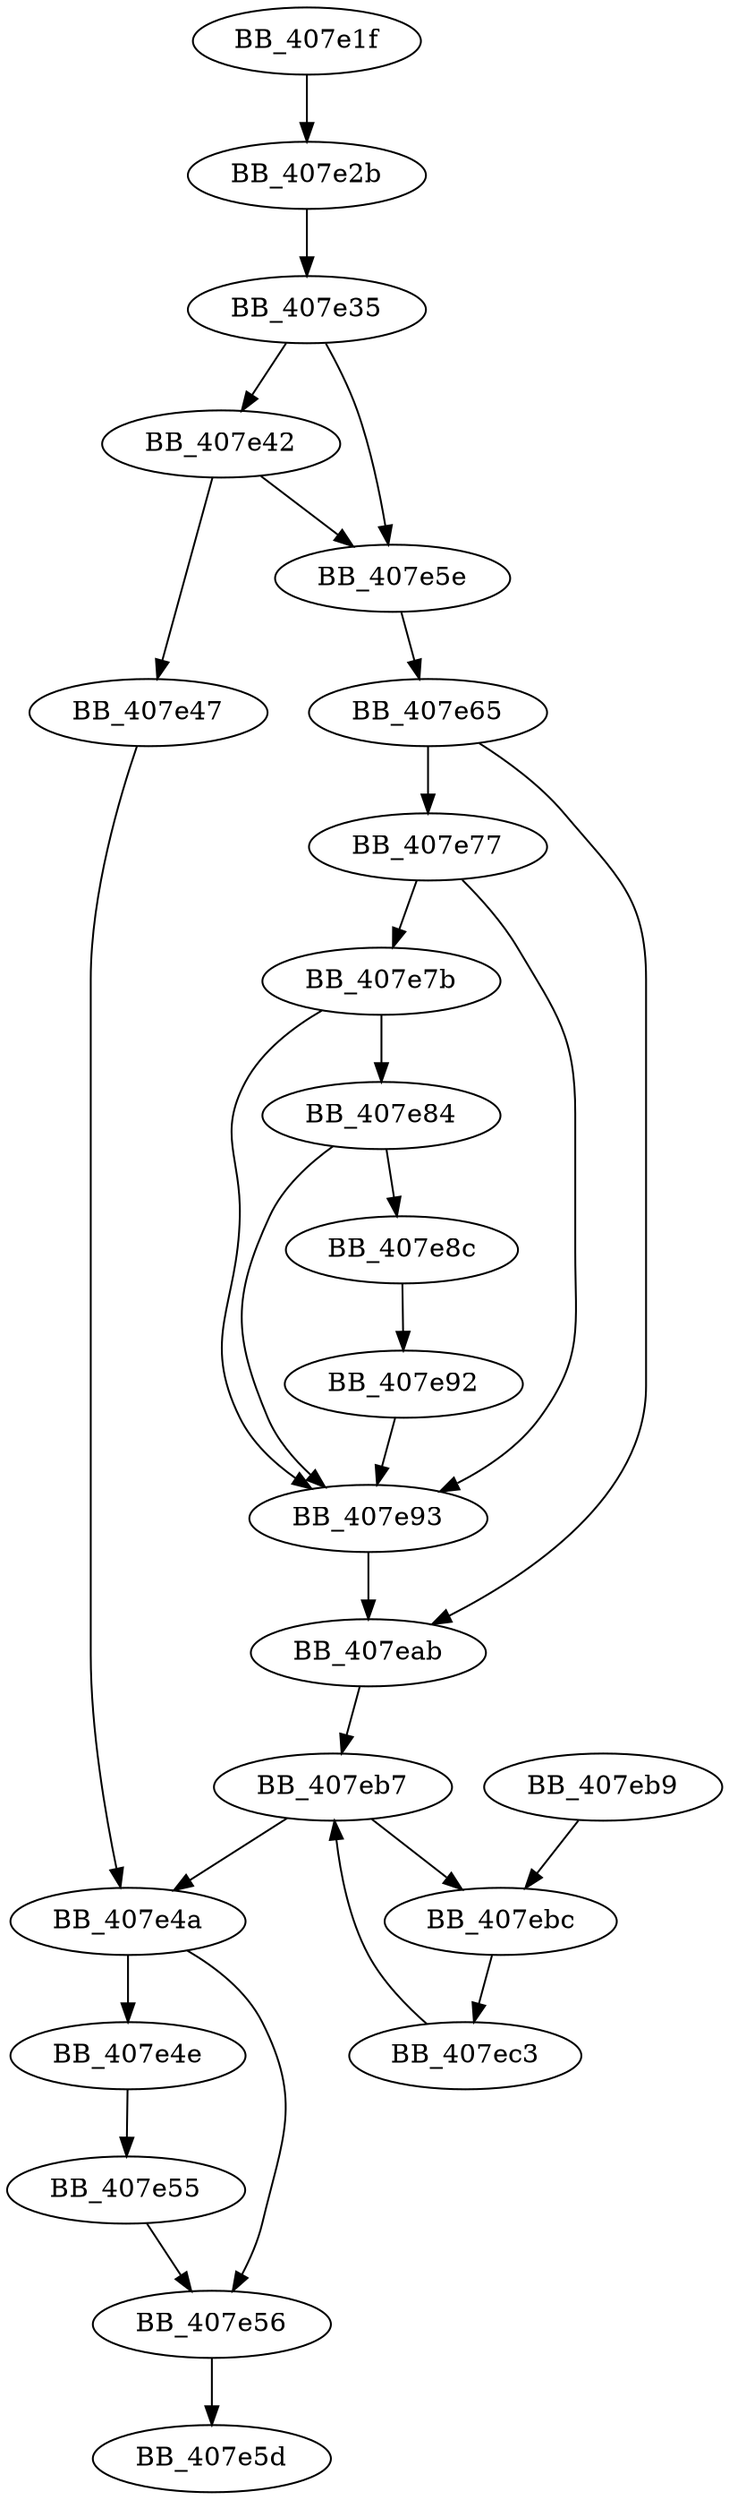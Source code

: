 DiGraph ___updatetmbcinfo{
BB_407e1f->BB_407e2b
BB_407e2b->BB_407e35
BB_407e35->BB_407e42
BB_407e35->BB_407e5e
BB_407e42->BB_407e47
BB_407e42->BB_407e5e
BB_407e47->BB_407e4a
BB_407e4a->BB_407e4e
BB_407e4a->BB_407e56
BB_407e4e->BB_407e55
BB_407e55->BB_407e56
BB_407e56->BB_407e5d
BB_407e5e->BB_407e65
BB_407e65->BB_407e77
BB_407e65->BB_407eab
BB_407e77->BB_407e7b
BB_407e77->BB_407e93
BB_407e7b->BB_407e84
BB_407e7b->BB_407e93
BB_407e84->BB_407e8c
BB_407e84->BB_407e93
BB_407e8c->BB_407e92
BB_407e92->BB_407e93
BB_407e93->BB_407eab
BB_407eab->BB_407eb7
BB_407eb7->BB_407e4a
BB_407eb7->BB_407ebc
BB_407eb9->BB_407ebc
BB_407ebc->BB_407ec3
BB_407ec3->BB_407eb7
}
